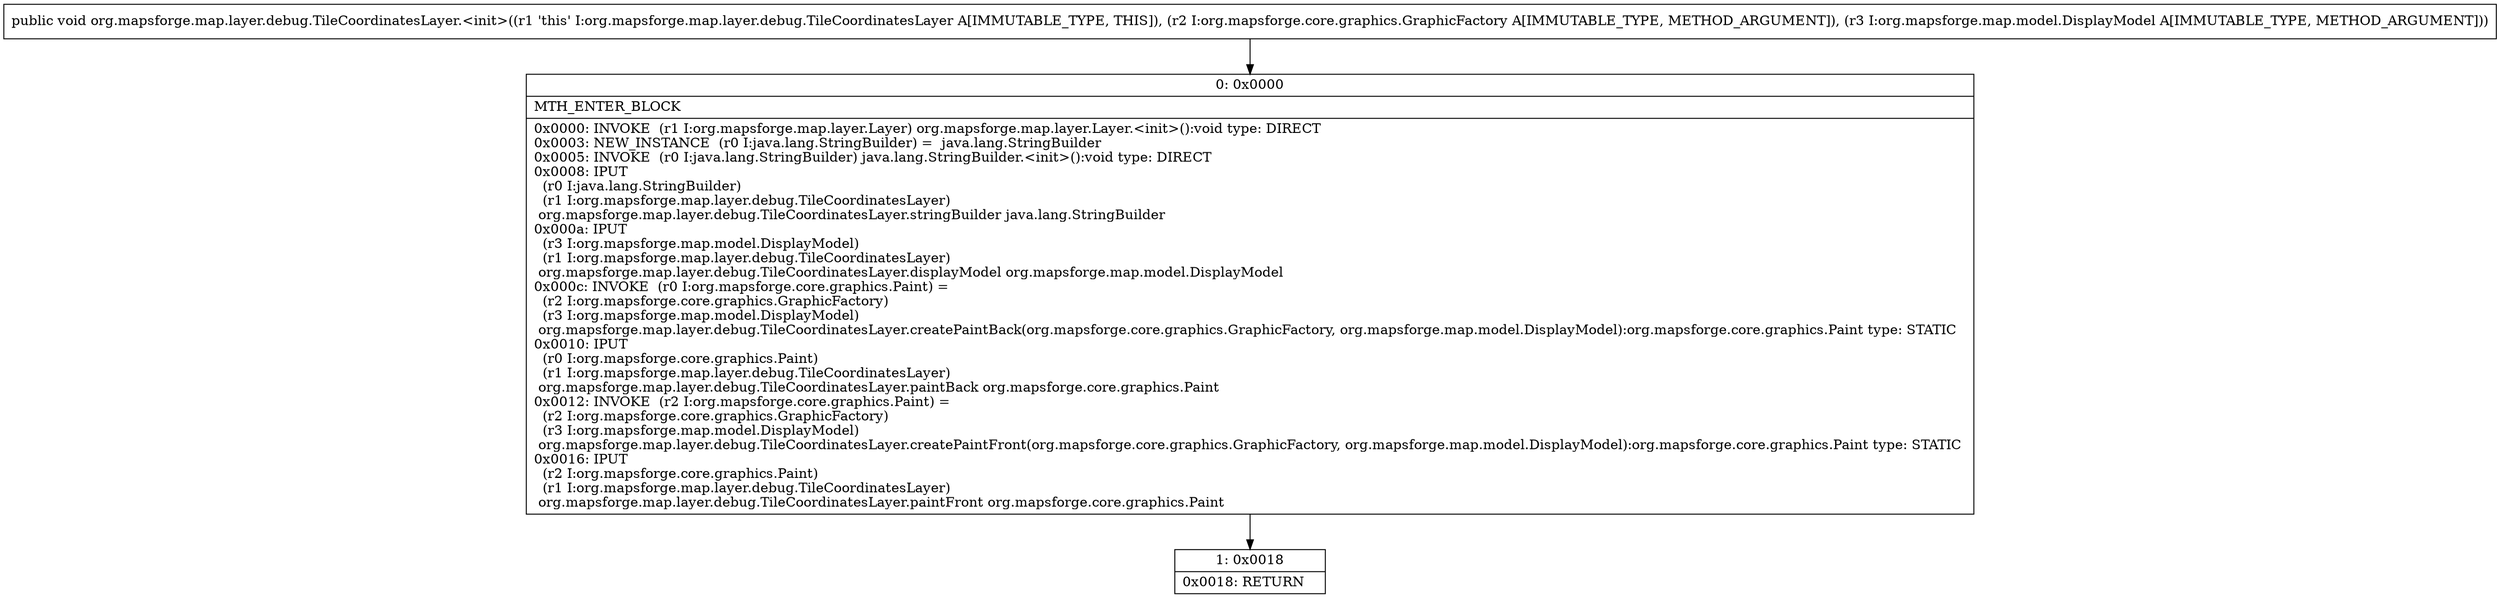 digraph "CFG fororg.mapsforge.map.layer.debug.TileCoordinatesLayer.\<init\>(Lorg\/mapsforge\/core\/graphics\/GraphicFactory;Lorg\/mapsforge\/map\/model\/DisplayModel;)V" {
Node_0 [shape=record,label="{0\:\ 0x0000|MTH_ENTER_BLOCK\l|0x0000: INVOKE  (r1 I:org.mapsforge.map.layer.Layer) org.mapsforge.map.layer.Layer.\<init\>():void type: DIRECT \l0x0003: NEW_INSTANCE  (r0 I:java.lang.StringBuilder) =  java.lang.StringBuilder \l0x0005: INVOKE  (r0 I:java.lang.StringBuilder) java.lang.StringBuilder.\<init\>():void type: DIRECT \l0x0008: IPUT  \l  (r0 I:java.lang.StringBuilder)\l  (r1 I:org.mapsforge.map.layer.debug.TileCoordinatesLayer)\l org.mapsforge.map.layer.debug.TileCoordinatesLayer.stringBuilder java.lang.StringBuilder \l0x000a: IPUT  \l  (r3 I:org.mapsforge.map.model.DisplayModel)\l  (r1 I:org.mapsforge.map.layer.debug.TileCoordinatesLayer)\l org.mapsforge.map.layer.debug.TileCoordinatesLayer.displayModel org.mapsforge.map.model.DisplayModel \l0x000c: INVOKE  (r0 I:org.mapsforge.core.graphics.Paint) = \l  (r2 I:org.mapsforge.core.graphics.GraphicFactory)\l  (r3 I:org.mapsforge.map.model.DisplayModel)\l org.mapsforge.map.layer.debug.TileCoordinatesLayer.createPaintBack(org.mapsforge.core.graphics.GraphicFactory, org.mapsforge.map.model.DisplayModel):org.mapsforge.core.graphics.Paint type: STATIC \l0x0010: IPUT  \l  (r0 I:org.mapsforge.core.graphics.Paint)\l  (r1 I:org.mapsforge.map.layer.debug.TileCoordinatesLayer)\l org.mapsforge.map.layer.debug.TileCoordinatesLayer.paintBack org.mapsforge.core.graphics.Paint \l0x0012: INVOKE  (r2 I:org.mapsforge.core.graphics.Paint) = \l  (r2 I:org.mapsforge.core.graphics.GraphicFactory)\l  (r3 I:org.mapsforge.map.model.DisplayModel)\l org.mapsforge.map.layer.debug.TileCoordinatesLayer.createPaintFront(org.mapsforge.core.graphics.GraphicFactory, org.mapsforge.map.model.DisplayModel):org.mapsforge.core.graphics.Paint type: STATIC \l0x0016: IPUT  \l  (r2 I:org.mapsforge.core.graphics.Paint)\l  (r1 I:org.mapsforge.map.layer.debug.TileCoordinatesLayer)\l org.mapsforge.map.layer.debug.TileCoordinatesLayer.paintFront org.mapsforge.core.graphics.Paint \l}"];
Node_1 [shape=record,label="{1\:\ 0x0018|0x0018: RETURN   \l}"];
MethodNode[shape=record,label="{public void org.mapsforge.map.layer.debug.TileCoordinatesLayer.\<init\>((r1 'this' I:org.mapsforge.map.layer.debug.TileCoordinatesLayer A[IMMUTABLE_TYPE, THIS]), (r2 I:org.mapsforge.core.graphics.GraphicFactory A[IMMUTABLE_TYPE, METHOD_ARGUMENT]), (r3 I:org.mapsforge.map.model.DisplayModel A[IMMUTABLE_TYPE, METHOD_ARGUMENT])) }"];
MethodNode -> Node_0;
Node_0 -> Node_1;
}

